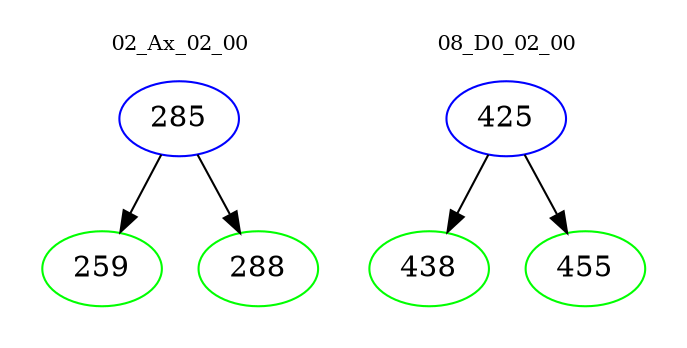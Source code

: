 digraph{
subgraph cluster_0 {
color = white
label = "02_Ax_02_00";
fontsize=10;
T0_285 [label="285", color="blue"]
T0_285 -> T0_259 [color="black"]
T0_259 [label="259", color="green"]
T0_285 -> T0_288 [color="black"]
T0_288 [label="288", color="green"]
}
subgraph cluster_1 {
color = white
label = "08_D0_02_00";
fontsize=10;
T1_425 [label="425", color="blue"]
T1_425 -> T1_438 [color="black"]
T1_438 [label="438", color="green"]
T1_425 -> T1_455 [color="black"]
T1_455 [label="455", color="green"]
}
}
